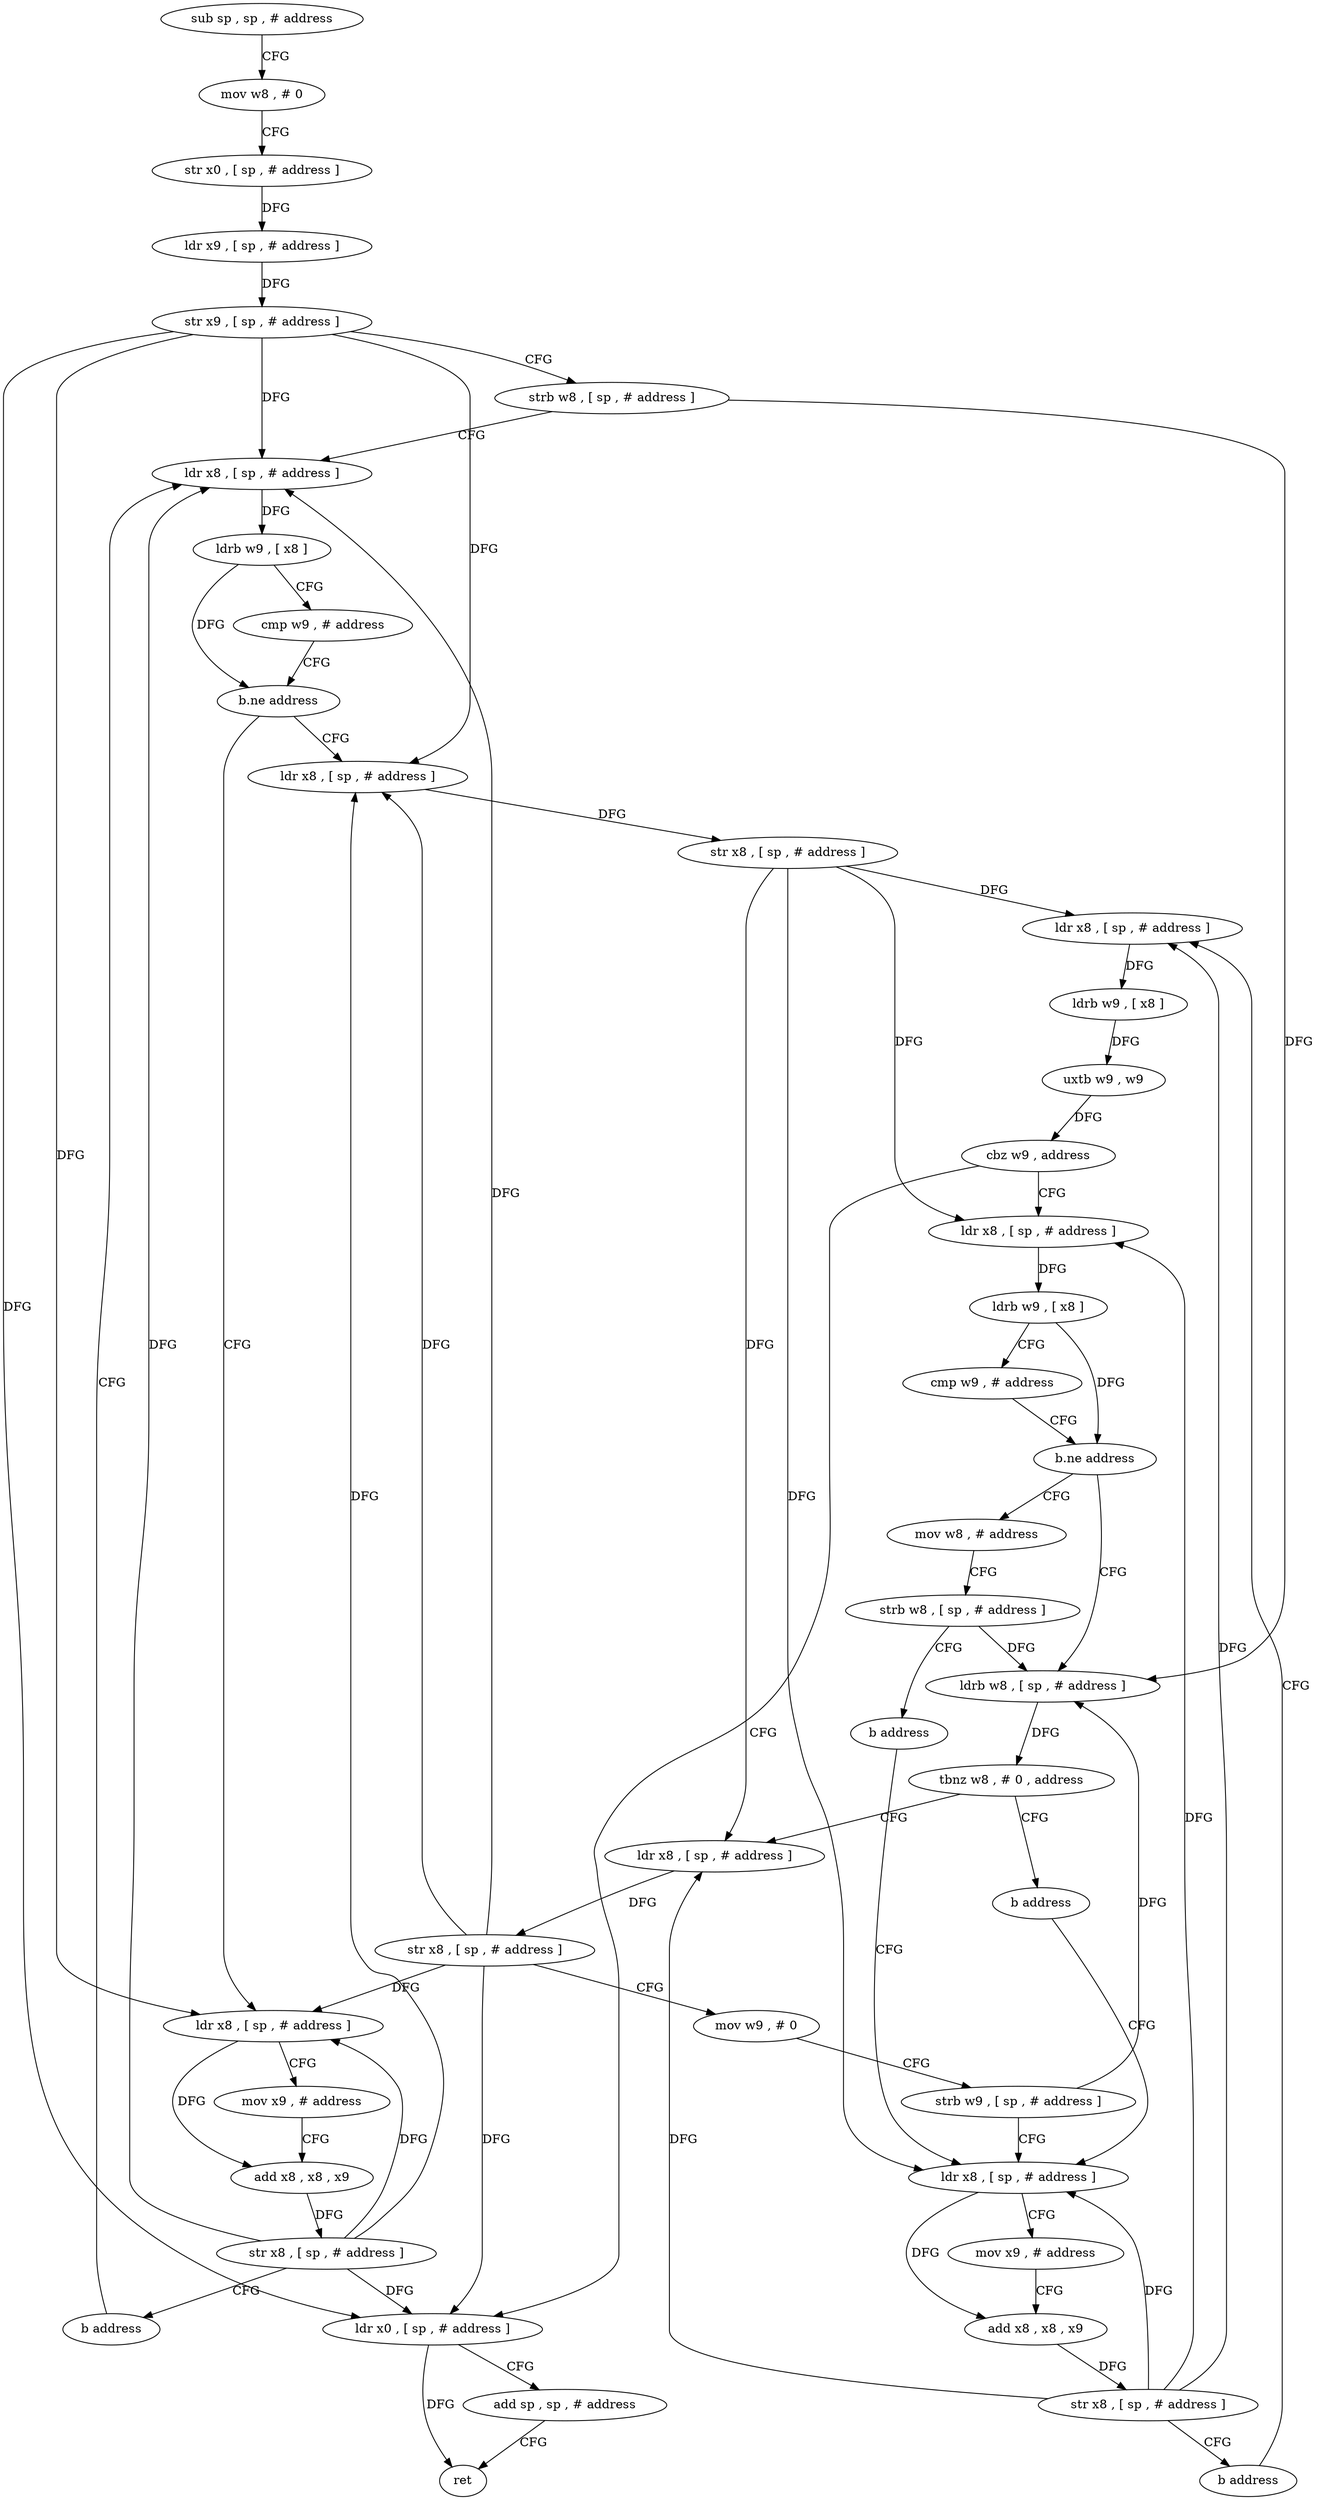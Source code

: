 digraph "func" {
"4232588" [label = "sub sp , sp , # address" ]
"4232592" [label = "mov w8 , # 0" ]
"4232596" [label = "str x0 , [ sp , # address ]" ]
"4232600" [label = "ldr x9 , [ sp , # address ]" ]
"4232604" [label = "str x9 , [ sp , # address ]" ]
"4232608" [label = "strb w8 , [ sp , # address ]" ]
"4232612" [label = "ldr x8 , [ sp , # address ]" ]
"4232648" [label = "ldr x8 , [ sp , # address ]" ]
"4232652" [label = "str x8 , [ sp , # address ]" ]
"4232656" [label = "ldr x8 , [ sp , # address ]" ]
"4232628" [label = "ldr x8 , [ sp , # address ]" ]
"4232632" [label = "mov x9 , # address" ]
"4232636" [label = "add x8 , x8 , x9" ]
"4232640" [label = "str x8 , [ sp , # address ]" ]
"4232644" [label = "b address" ]
"4232748" [label = "ldr x0 , [ sp , # address ]" ]
"4232752" [label = "add sp , sp , # address" ]
"4232756" [label = "ret" ]
"4232672" [label = "ldr x8 , [ sp , # address ]" ]
"4232676" [label = "ldrb w9 , [ x8 ]" ]
"4232680" [label = "cmp w9 , # address" ]
"4232684" [label = "b.ne address" ]
"4232700" [label = "ldrb w8 , [ sp , # address ]" ]
"4232688" [label = "mov w8 , # address" ]
"4232616" [label = "ldrb w9 , [ x8 ]" ]
"4232620" [label = "cmp w9 , # address" ]
"4232624" [label = "b.ne address" ]
"4232704" [label = "tbnz w8 , # 0 , address" ]
"4232712" [label = "ldr x8 , [ sp , # address ]" ]
"4232708" [label = "b address" ]
"4232692" [label = "strb w8 , [ sp , # address ]" ]
"4232696" [label = "b address" ]
"4232728" [label = "ldr x8 , [ sp , # address ]" ]
"4232716" [label = "str x8 , [ sp , # address ]" ]
"4232720" [label = "mov w9 , # 0" ]
"4232724" [label = "strb w9 , [ sp , # address ]" ]
"4232732" [label = "mov x9 , # address" ]
"4232736" [label = "add x8 , x8 , x9" ]
"4232740" [label = "str x8 , [ sp , # address ]" ]
"4232744" [label = "b address" ]
"4232660" [label = "ldrb w9 , [ x8 ]" ]
"4232664" [label = "uxtb w9 , w9" ]
"4232668" [label = "cbz w9 , address" ]
"4232588" -> "4232592" [ label = "CFG" ]
"4232592" -> "4232596" [ label = "CFG" ]
"4232596" -> "4232600" [ label = "DFG" ]
"4232600" -> "4232604" [ label = "DFG" ]
"4232604" -> "4232608" [ label = "CFG" ]
"4232604" -> "4232612" [ label = "DFG" ]
"4232604" -> "4232648" [ label = "DFG" ]
"4232604" -> "4232628" [ label = "DFG" ]
"4232604" -> "4232748" [ label = "DFG" ]
"4232608" -> "4232612" [ label = "CFG" ]
"4232608" -> "4232700" [ label = "DFG" ]
"4232612" -> "4232616" [ label = "DFG" ]
"4232648" -> "4232652" [ label = "DFG" ]
"4232652" -> "4232656" [ label = "DFG" ]
"4232652" -> "4232672" [ label = "DFG" ]
"4232652" -> "4232712" [ label = "DFG" ]
"4232652" -> "4232728" [ label = "DFG" ]
"4232656" -> "4232660" [ label = "DFG" ]
"4232628" -> "4232632" [ label = "CFG" ]
"4232628" -> "4232636" [ label = "DFG" ]
"4232632" -> "4232636" [ label = "CFG" ]
"4232636" -> "4232640" [ label = "DFG" ]
"4232640" -> "4232644" [ label = "CFG" ]
"4232640" -> "4232612" [ label = "DFG" ]
"4232640" -> "4232648" [ label = "DFG" ]
"4232640" -> "4232628" [ label = "DFG" ]
"4232640" -> "4232748" [ label = "DFG" ]
"4232644" -> "4232612" [ label = "CFG" ]
"4232748" -> "4232752" [ label = "CFG" ]
"4232748" -> "4232756" [ label = "DFG" ]
"4232752" -> "4232756" [ label = "CFG" ]
"4232672" -> "4232676" [ label = "DFG" ]
"4232676" -> "4232680" [ label = "CFG" ]
"4232676" -> "4232684" [ label = "DFG" ]
"4232680" -> "4232684" [ label = "CFG" ]
"4232684" -> "4232700" [ label = "CFG" ]
"4232684" -> "4232688" [ label = "CFG" ]
"4232700" -> "4232704" [ label = "DFG" ]
"4232688" -> "4232692" [ label = "CFG" ]
"4232616" -> "4232620" [ label = "CFG" ]
"4232616" -> "4232624" [ label = "DFG" ]
"4232620" -> "4232624" [ label = "CFG" ]
"4232624" -> "4232648" [ label = "CFG" ]
"4232624" -> "4232628" [ label = "CFG" ]
"4232704" -> "4232712" [ label = "CFG" ]
"4232704" -> "4232708" [ label = "CFG" ]
"4232712" -> "4232716" [ label = "DFG" ]
"4232708" -> "4232728" [ label = "CFG" ]
"4232692" -> "4232696" [ label = "CFG" ]
"4232692" -> "4232700" [ label = "DFG" ]
"4232696" -> "4232728" [ label = "CFG" ]
"4232728" -> "4232732" [ label = "CFG" ]
"4232728" -> "4232736" [ label = "DFG" ]
"4232716" -> "4232720" [ label = "CFG" ]
"4232716" -> "4232612" [ label = "DFG" ]
"4232716" -> "4232648" [ label = "DFG" ]
"4232716" -> "4232628" [ label = "DFG" ]
"4232716" -> "4232748" [ label = "DFG" ]
"4232720" -> "4232724" [ label = "CFG" ]
"4232724" -> "4232728" [ label = "CFG" ]
"4232724" -> "4232700" [ label = "DFG" ]
"4232732" -> "4232736" [ label = "CFG" ]
"4232736" -> "4232740" [ label = "DFG" ]
"4232740" -> "4232744" [ label = "CFG" ]
"4232740" -> "4232656" [ label = "DFG" ]
"4232740" -> "4232672" [ label = "DFG" ]
"4232740" -> "4232712" [ label = "DFG" ]
"4232740" -> "4232728" [ label = "DFG" ]
"4232744" -> "4232656" [ label = "CFG" ]
"4232660" -> "4232664" [ label = "DFG" ]
"4232664" -> "4232668" [ label = "DFG" ]
"4232668" -> "4232748" [ label = "CFG" ]
"4232668" -> "4232672" [ label = "CFG" ]
}

